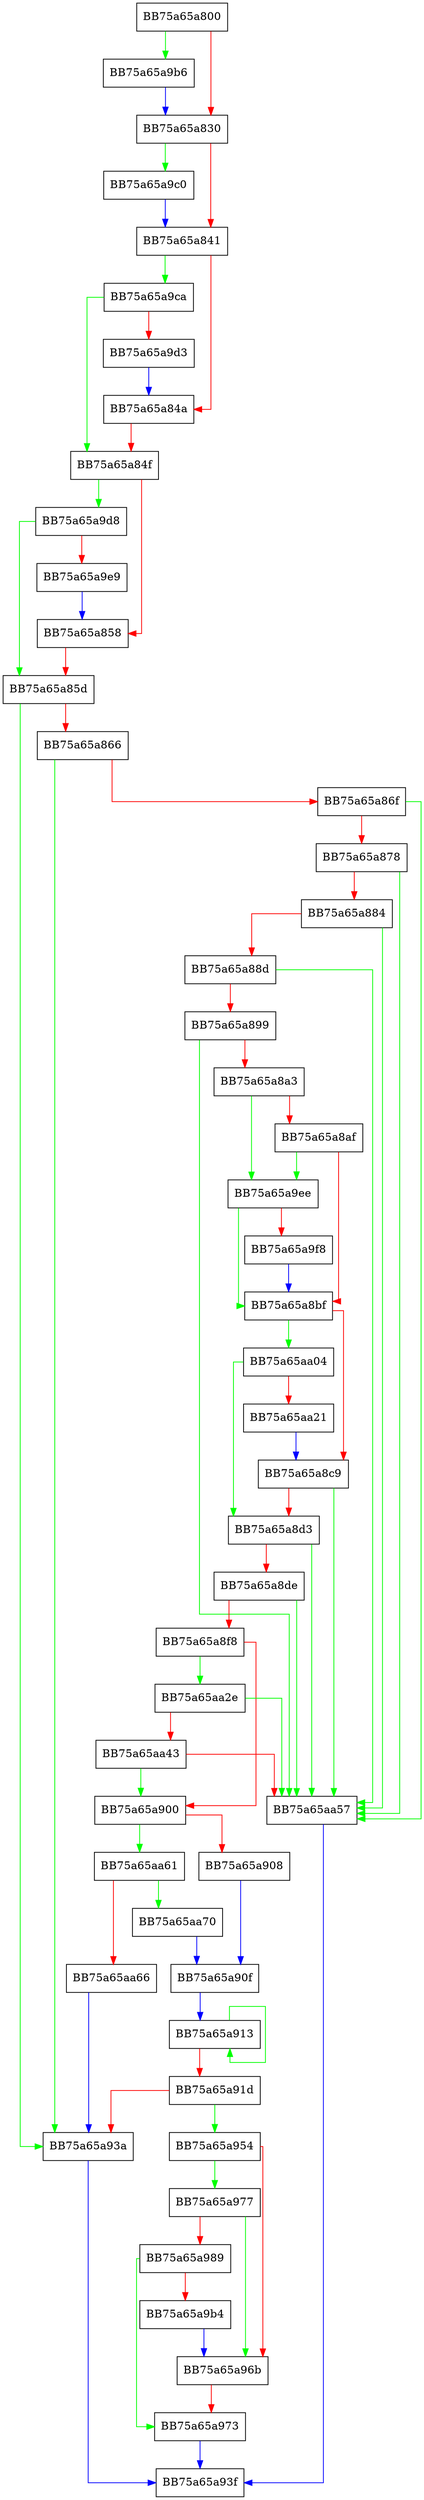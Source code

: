 digraph ToSpecialFolder {
  node [shape="box"];
  graph [splines=ortho];
  BB75a65a800 -> BB75a65a9b6 [color="green"];
  BB75a65a800 -> BB75a65a830 [color="red"];
  BB75a65a830 -> BB75a65a9c0 [color="green"];
  BB75a65a830 -> BB75a65a841 [color="red"];
  BB75a65a841 -> BB75a65a9ca [color="green"];
  BB75a65a841 -> BB75a65a84a [color="red"];
  BB75a65a84a -> BB75a65a84f [color="red"];
  BB75a65a84f -> BB75a65a9d8 [color="green"];
  BB75a65a84f -> BB75a65a858 [color="red"];
  BB75a65a858 -> BB75a65a85d [color="red"];
  BB75a65a85d -> BB75a65a93a [color="green"];
  BB75a65a85d -> BB75a65a866 [color="red"];
  BB75a65a866 -> BB75a65a93a [color="green"];
  BB75a65a866 -> BB75a65a86f [color="red"];
  BB75a65a86f -> BB75a65aa57 [color="green"];
  BB75a65a86f -> BB75a65a878 [color="red"];
  BB75a65a878 -> BB75a65aa57 [color="green"];
  BB75a65a878 -> BB75a65a884 [color="red"];
  BB75a65a884 -> BB75a65aa57 [color="green"];
  BB75a65a884 -> BB75a65a88d [color="red"];
  BB75a65a88d -> BB75a65aa57 [color="green"];
  BB75a65a88d -> BB75a65a899 [color="red"];
  BB75a65a899 -> BB75a65aa57 [color="green"];
  BB75a65a899 -> BB75a65a8a3 [color="red"];
  BB75a65a8a3 -> BB75a65a9ee [color="green"];
  BB75a65a8a3 -> BB75a65a8af [color="red"];
  BB75a65a8af -> BB75a65a9ee [color="green"];
  BB75a65a8af -> BB75a65a8bf [color="red"];
  BB75a65a8bf -> BB75a65aa04 [color="green"];
  BB75a65a8bf -> BB75a65a8c9 [color="red"];
  BB75a65a8c9 -> BB75a65aa57 [color="green"];
  BB75a65a8c9 -> BB75a65a8d3 [color="red"];
  BB75a65a8d3 -> BB75a65aa57 [color="green"];
  BB75a65a8d3 -> BB75a65a8de [color="red"];
  BB75a65a8de -> BB75a65aa57 [color="green"];
  BB75a65a8de -> BB75a65a8f8 [color="red"];
  BB75a65a8f8 -> BB75a65aa2e [color="green"];
  BB75a65a8f8 -> BB75a65a900 [color="red"];
  BB75a65a900 -> BB75a65aa61 [color="green"];
  BB75a65a900 -> BB75a65a908 [color="red"];
  BB75a65a908 -> BB75a65a90f [color="blue"];
  BB75a65a90f -> BB75a65a913 [color="blue"];
  BB75a65a913 -> BB75a65a913 [color="green"];
  BB75a65a913 -> BB75a65a91d [color="red"];
  BB75a65a91d -> BB75a65a954 [color="green"];
  BB75a65a91d -> BB75a65a93a [color="red"];
  BB75a65a93a -> BB75a65a93f [color="blue"];
  BB75a65a954 -> BB75a65a977 [color="green"];
  BB75a65a954 -> BB75a65a96b [color="red"];
  BB75a65a96b -> BB75a65a973 [color="red"];
  BB75a65a973 -> BB75a65a93f [color="blue"];
  BB75a65a977 -> BB75a65a96b [color="green"];
  BB75a65a977 -> BB75a65a989 [color="red"];
  BB75a65a989 -> BB75a65a973 [color="green"];
  BB75a65a989 -> BB75a65a9b4 [color="red"];
  BB75a65a9b4 -> BB75a65a96b [color="blue"];
  BB75a65a9b6 -> BB75a65a830 [color="blue"];
  BB75a65a9c0 -> BB75a65a841 [color="blue"];
  BB75a65a9ca -> BB75a65a84f [color="green"];
  BB75a65a9ca -> BB75a65a9d3 [color="red"];
  BB75a65a9d3 -> BB75a65a84a [color="blue"];
  BB75a65a9d8 -> BB75a65a85d [color="green"];
  BB75a65a9d8 -> BB75a65a9e9 [color="red"];
  BB75a65a9e9 -> BB75a65a858 [color="blue"];
  BB75a65a9ee -> BB75a65a8bf [color="green"];
  BB75a65a9ee -> BB75a65a9f8 [color="red"];
  BB75a65a9f8 -> BB75a65a8bf [color="blue"];
  BB75a65aa04 -> BB75a65a8d3 [color="green"];
  BB75a65aa04 -> BB75a65aa21 [color="red"];
  BB75a65aa21 -> BB75a65a8c9 [color="blue"];
  BB75a65aa2e -> BB75a65aa57 [color="green"];
  BB75a65aa2e -> BB75a65aa43 [color="red"];
  BB75a65aa43 -> BB75a65a900 [color="green"];
  BB75a65aa43 -> BB75a65aa57 [color="red"];
  BB75a65aa57 -> BB75a65a93f [color="blue"];
  BB75a65aa61 -> BB75a65aa70 [color="green"];
  BB75a65aa61 -> BB75a65aa66 [color="red"];
  BB75a65aa66 -> BB75a65a93a [color="blue"];
  BB75a65aa70 -> BB75a65a90f [color="blue"];
}
